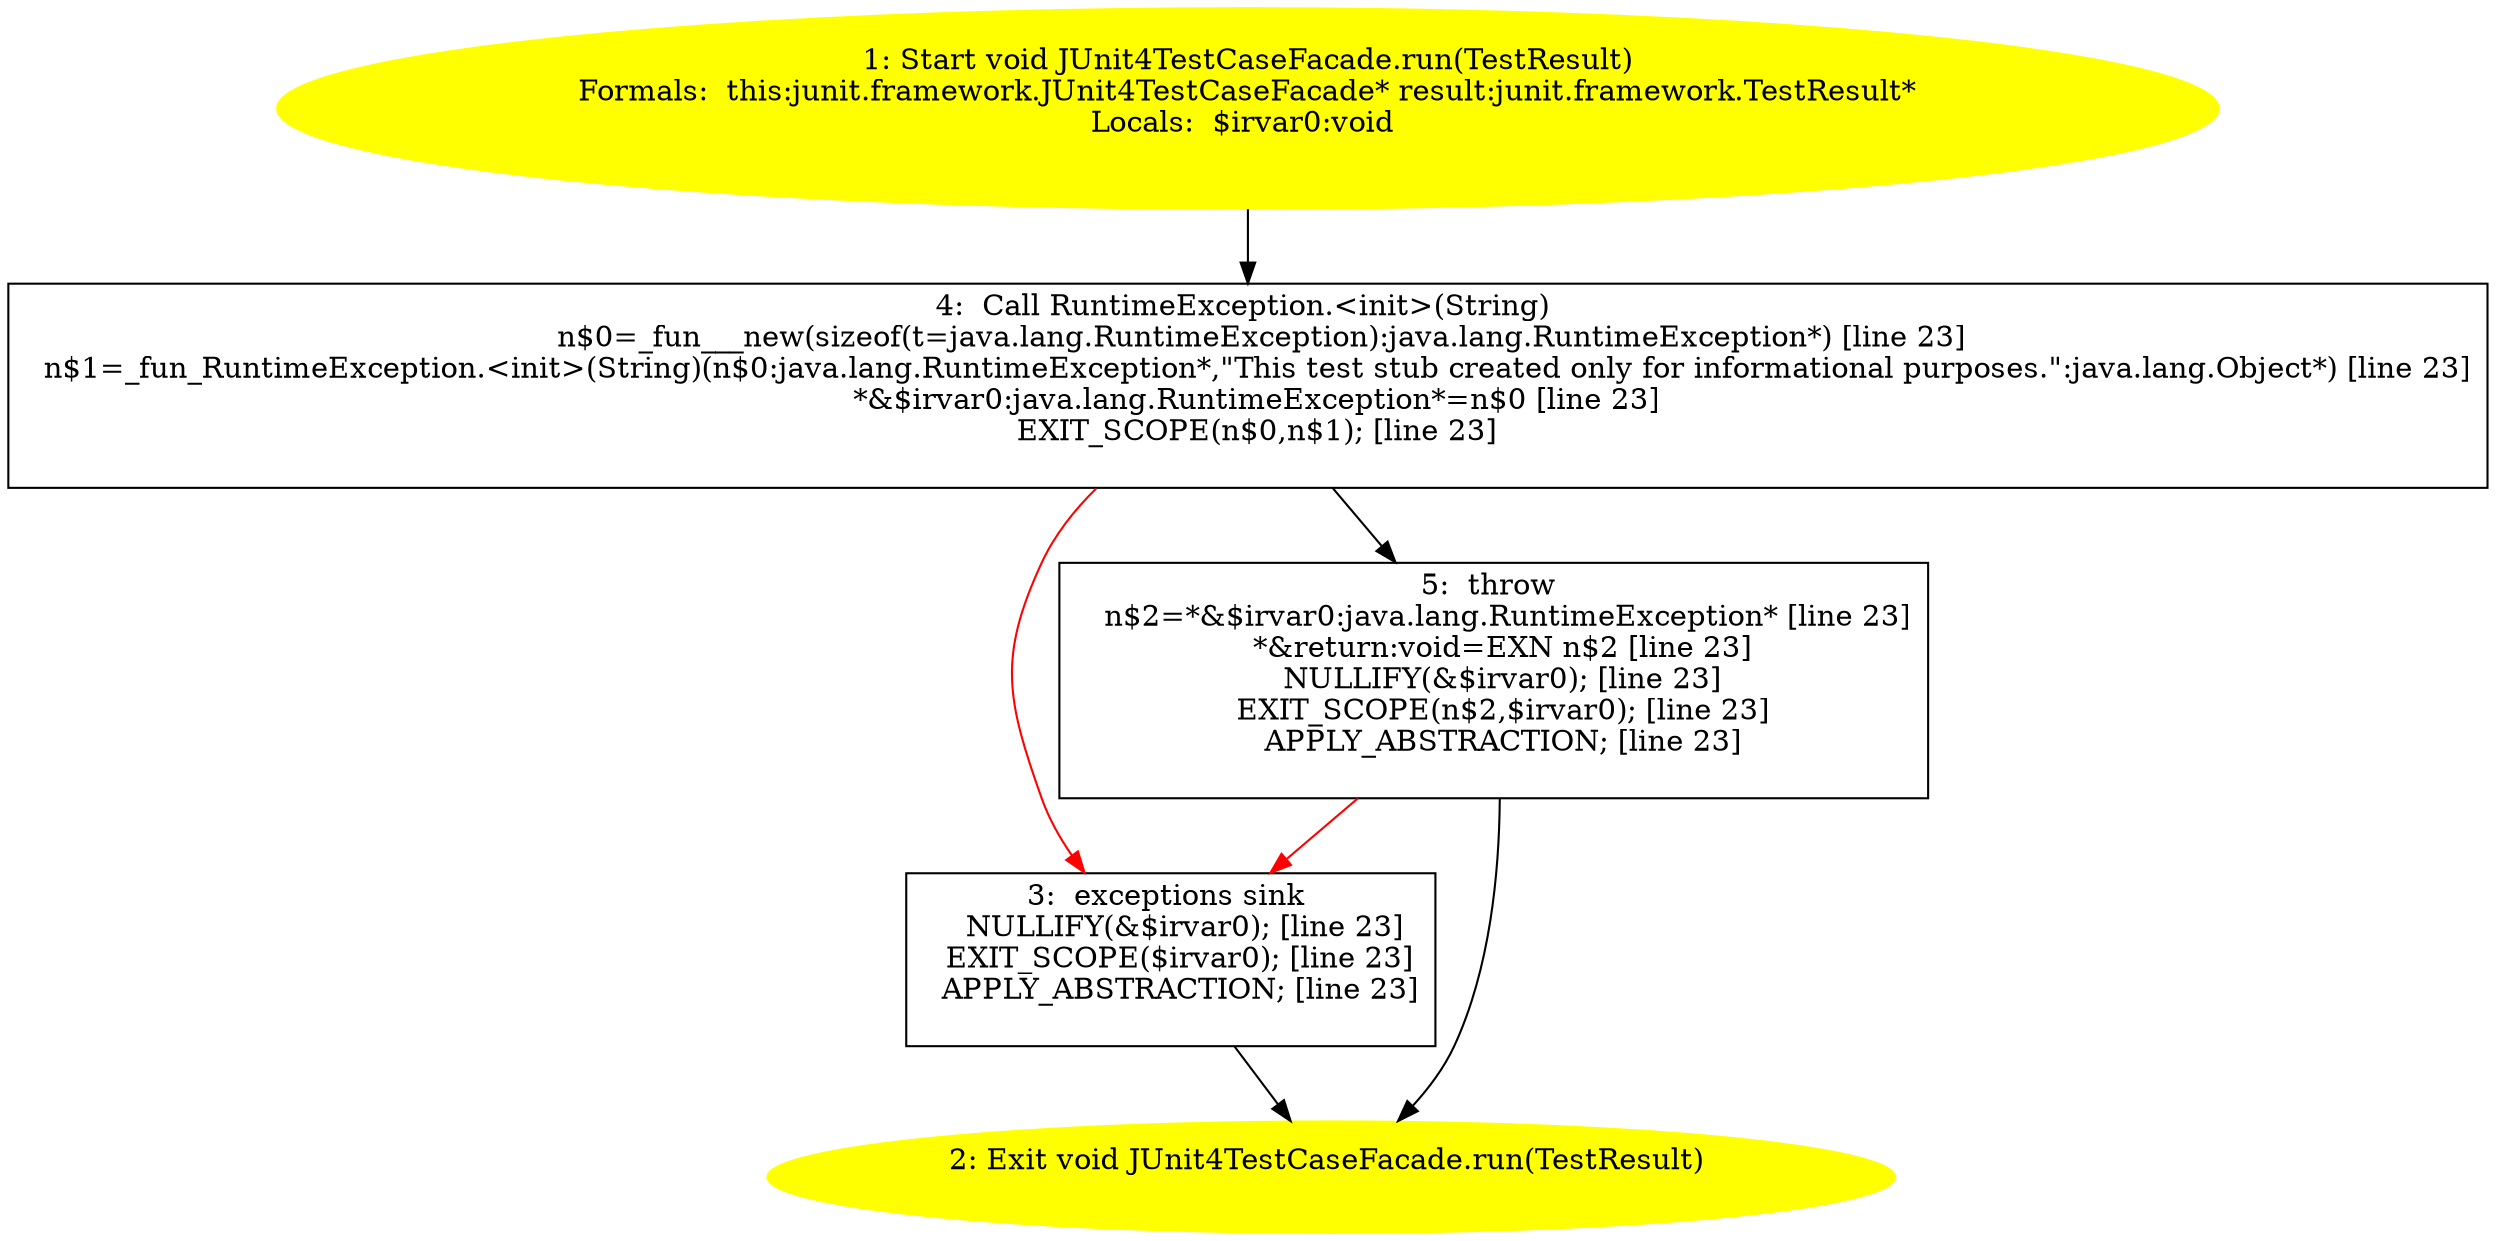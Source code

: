/* @generated */
digraph cfg {
"junit.framework.JUnit4TestCaseFacade.run(junit.framework.TestResult):void.556fbd952bf214ab64b4fa1183a71ac7_1" [label="1: Start void JUnit4TestCaseFacade.run(TestResult)\nFormals:  this:junit.framework.JUnit4TestCaseFacade* result:junit.framework.TestResult*\nLocals:  $irvar0:void \n  " color=yellow style=filled]
	

	 "junit.framework.JUnit4TestCaseFacade.run(junit.framework.TestResult):void.556fbd952bf214ab64b4fa1183a71ac7_1" -> "junit.framework.JUnit4TestCaseFacade.run(junit.framework.TestResult):void.556fbd952bf214ab64b4fa1183a71ac7_4" ;
"junit.framework.JUnit4TestCaseFacade.run(junit.framework.TestResult):void.556fbd952bf214ab64b4fa1183a71ac7_2" [label="2: Exit void JUnit4TestCaseFacade.run(TestResult) \n  " color=yellow style=filled]
	

"junit.framework.JUnit4TestCaseFacade.run(junit.framework.TestResult):void.556fbd952bf214ab64b4fa1183a71ac7_3" [label="3:  exceptions sink \n   NULLIFY(&$irvar0); [line 23]\n  EXIT_SCOPE($irvar0); [line 23]\n  APPLY_ABSTRACTION; [line 23]\n " shape="box"]
	

	 "junit.framework.JUnit4TestCaseFacade.run(junit.framework.TestResult):void.556fbd952bf214ab64b4fa1183a71ac7_3" -> "junit.framework.JUnit4TestCaseFacade.run(junit.framework.TestResult):void.556fbd952bf214ab64b4fa1183a71ac7_2" ;
"junit.framework.JUnit4TestCaseFacade.run(junit.framework.TestResult):void.556fbd952bf214ab64b4fa1183a71ac7_4" [label="4:  Call RuntimeException.<init>(String) \n   n$0=_fun___new(sizeof(t=java.lang.RuntimeException):java.lang.RuntimeException*) [line 23]\n  n$1=_fun_RuntimeException.<init>(String)(n$0:java.lang.RuntimeException*,\"This test stub created only for informational purposes.\":java.lang.Object*) [line 23]\n  *&$irvar0:java.lang.RuntimeException*=n$0 [line 23]\n  EXIT_SCOPE(n$0,n$1); [line 23]\n " shape="box"]
	

	 "junit.framework.JUnit4TestCaseFacade.run(junit.framework.TestResult):void.556fbd952bf214ab64b4fa1183a71ac7_4" -> "junit.framework.JUnit4TestCaseFacade.run(junit.framework.TestResult):void.556fbd952bf214ab64b4fa1183a71ac7_5" ;
	 "junit.framework.JUnit4TestCaseFacade.run(junit.framework.TestResult):void.556fbd952bf214ab64b4fa1183a71ac7_4" -> "junit.framework.JUnit4TestCaseFacade.run(junit.framework.TestResult):void.556fbd952bf214ab64b4fa1183a71ac7_3" [color="red" ];
"junit.framework.JUnit4TestCaseFacade.run(junit.framework.TestResult):void.556fbd952bf214ab64b4fa1183a71ac7_5" [label="5:  throw \n   n$2=*&$irvar0:java.lang.RuntimeException* [line 23]\n  *&return:void=EXN n$2 [line 23]\n  NULLIFY(&$irvar0); [line 23]\n  EXIT_SCOPE(n$2,$irvar0); [line 23]\n  APPLY_ABSTRACTION; [line 23]\n " shape="box"]
	

	 "junit.framework.JUnit4TestCaseFacade.run(junit.framework.TestResult):void.556fbd952bf214ab64b4fa1183a71ac7_5" -> "junit.framework.JUnit4TestCaseFacade.run(junit.framework.TestResult):void.556fbd952bf214ab64b4fa1183a71ac7_2" ;
	 "junit.framework.JUnit4TestCaseFacade.run(junit.framework.TestResult):void.556fbd952bf214ab64b4fa1183a71ac7_5" -> "junit.framework.JUnit4TestCaseFacade.run(junit.framework.TestResult):void.556fbd952bf214ab64b4fa1183a71ac7_3" [color="red" ];
}
